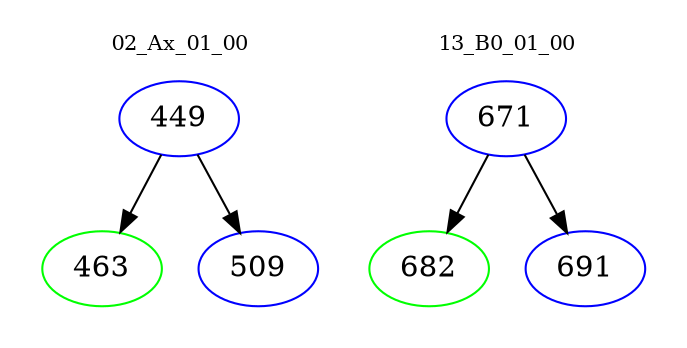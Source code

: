 digraph{
subgraph cluster_0 {
color = white
label = "02_Ax_01_00";
fontsize=10;
T0_449 [label="449", color="blue"]
T0_449 -> T0_463 [color="black"]
T0_463 [label="463", color="green"]
T0_449 -> T0_509 [color="black"]
T0_509 [label="509", color="blue"]
}
subgraph cluster_1 {
color = white
label = "13_B0_01_00";
fontsize=10;
T1_671 [label="671", color="blue"]
T1_671 -> T1_682 [color="black"]
T1_682 [label="682", color="green"]
T1_671 -> T1_691 [color="black"]
T1_691 [label="691", color="blue"]
}
}
